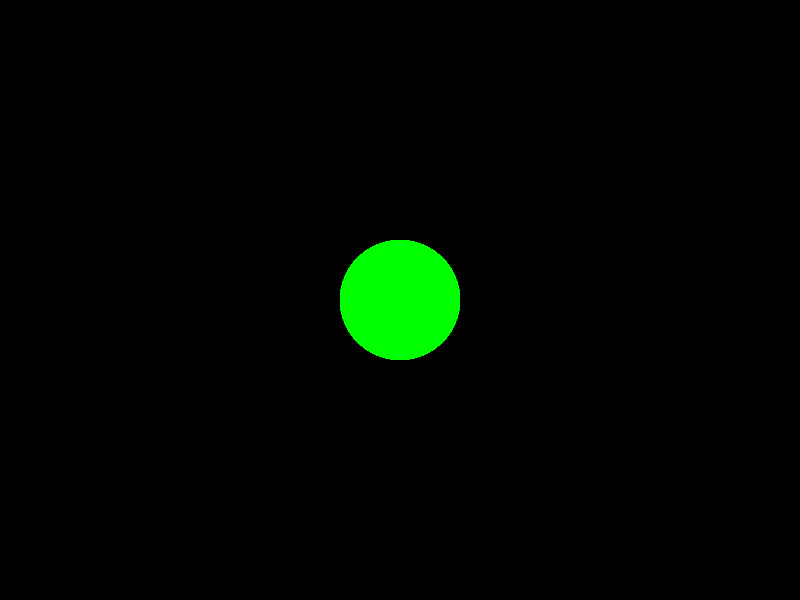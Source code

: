         // 2_sphere1.pov

#include "colors.inc"
  
camera{ 
  location <0.0, 0.0, -5.0> 
  look_at  <0.0, 0.0, 0.0>
} 

light_source { 
  <5.0,5.0,-5.0> 
  color rgb <1.0, 1.0, 1.0>
} 

sphere {
  <0, 0, 0>  0.5      
  pigment {color Green}
}              
